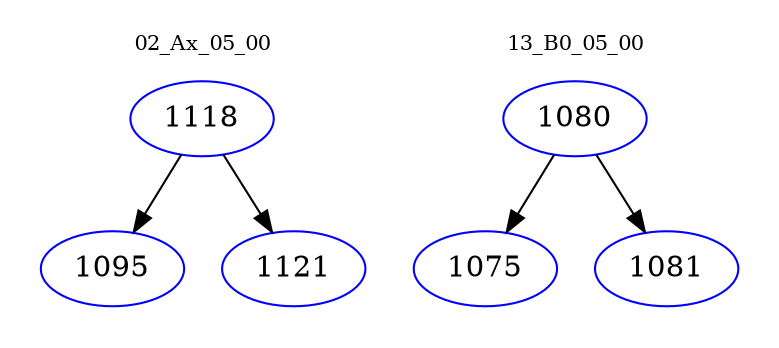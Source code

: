 digraph{
subgraph cluster_0 {
color = white
label = "02_Ax_05_00";
fontsize=10;
T0_1118 [label="1118", color="blue"]
T0_1118 -> T0_1095 [color="black"]
T0_1095 [label="1095", color="blue"]
T0_1118 -> T0_1121 [color="black"]
T0_1121 [label="1121", color="blue"]
}
subgraph cluster_1 {
color = white
label = "13_B0_05_00";
fontsize=10;
T1_1080 [label="1080", color="blue"]
T1_1080 -> T1_1075 [color="black"]
T1_1075 [label="1075", color="blue"]
T1_1080 -> T1_1081 [color="black"]
T1_1081 [label="1081", color="blue"]
}
}

